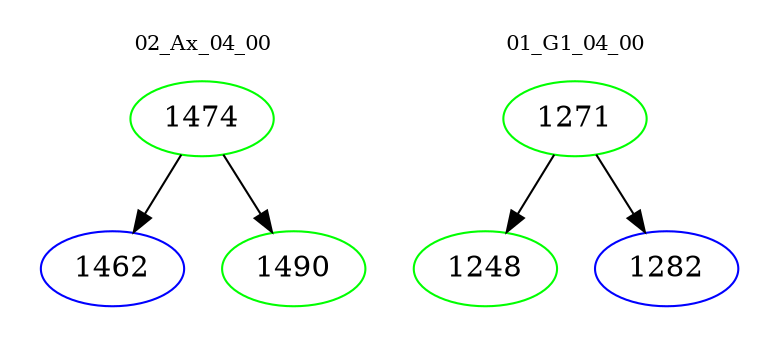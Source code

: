 digraph{
subgraph cluster_0 {
color = white
label = "02_Ax_04_00";
fontsize=10;
T0_1474 [label="1474", color="green"]
T0_1474 -> T0_1462 [color="black"]
T0_1462 [label="1462", color="blue"]
T0_1474 -> T0_1490 [color="black"]
T0_1490 [label="1490", color="green"]
}
subgraph cluster_1 {
color = white
label = "01_G1_04_00";
fontsize=10;
T1_1271 [label="1271", color="green"]
T1_1271 -> T1_1248 [color="black"]
T1_1248 [label="1248", color="green"]
T1_1271 -> T1_1282 [color="black"]
T1_1282 [label="1282", color="blue"]
}
}

